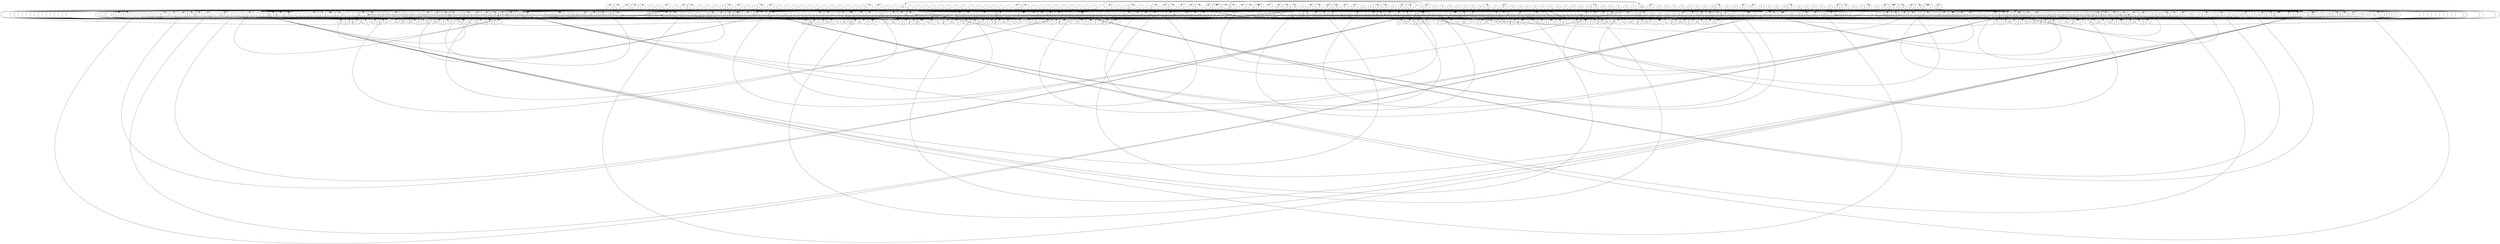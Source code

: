 digraph egraph {
  compound=true
  clusterrank=local
  subgraph cluster_0 {
    style=dotted
    0.0[label = "true"]
    0.1[label = "&"]
    0.2[label = "|"]
    0.3[label = "|"]
    0.4[label = "|"]
    0.5[label = "|"]
    0.6[label = "|"]
    0.7[label = "|"]
    0.8[label = "|"]
    0.9[label = "~"]
    0.10[label = "|"]
    0.11[label = "|"]
    0.12[label = "|"]
    0.13[label = "|"]
    0.14[label = "|"]
    0.15[label = "|"]
    0.16[label = "|"]
    0.17[label = "|"]
    0.18[label = "|"]
    0.19[label = "|"]
    0.20[label = "|"]
    0.21[label = "|"]
    0.22[label = "|"]
    0.23[label = "|"]
    0.24[label = "|"]
    0.25[label = "|"]
    0.26[label = "|"]
    0.27[label = "|"]
    0.28[label = "|"]
    0.29[label = "|"]
    0.30[label = "|"]
    0.31[label = "|"]
    0.32[label = "|"]
    0.33[label = "|"]
    0.34[label = "|"]
    0.35[label = "|"]
    0.36[label = "|"]
    0.37[label = "|"]
    0.38[label = "|"]
    0.39[label = "|"]
    0.40[label = "|"]
    0.41[label = "|"]
    0.42[label = "|"]
    0.43[label = "|"]
    0.44[label = "|"]
    0.45[label = "|"]
    0.46[label = "|"]
    0.47[label = "|"]
    0.48[label = "|"]
    0.49[label = "|"]
    0.50[label = "|"]
    0.51[label = "|"]
    0.52[label = "|"]
    0.53[label = "|"]
    0.54[label = "|"]
    0.55[label = "|"]
    0.56[label = "|"]
    0.57[label = "|"]
    0.58[label = "|"]
    0.59[label = "|"]
    0.60[label = "|"]
    0.61[label = "|"]
    0.62[label = "|"]
    0.63[label = "|"]
    0.64[label = "|"]
    0.65[label = "|"]
    0.66[label = "|"]
    0.67[label = "|"]
    0.68[label = "|"]
    0.69[label = "|"]
    0.70[label = "|"]
    0.71[label = "|"]
    0.72[label = "|"]
    0.73[label = "|"]
    0.74[label = "|"]
    0.75[label = "|"]
    0.76[label = "|"]
    0.77[label = "|"]
    0.78[label = "|"]
    0.79[label = "|"]
    0.80[label = "|"]
    0.81[label = "|"]
    0.82[label = "|"]
    0.83[label = "|"]
  }
  subgraph cluster_2 {
    style=dotted
    2.0[label = "false"]
    2.1[label = "|"]
    2.2[label = "~"]
    2.3[label = "&"]
    2.4[label = "&"]
    2.5[label = "&"]
    2.6[label = "&"]
    2.7[label = "&"]
    2.8[label = "&"]
    2.9[label = "&"]
    2.10[label = "&"]
    2.11[label = "&"]
    2.12[label = "&"]
    2.13[label = "&"]
    2.14[label = "&"]
    2.15[label = "&"]
    2.16[label = "&"]
    2.17[label = "&"]
    2.18[label = "&"]
    2.19[label = "&"]
    2.20[label = "&"]
    2.21[label = "&"]
    2.22[label = "&"]
    2.23[label = "&"]
    2.24[label = "&"]
    2.25[label = "&"]
    2.26[label = "&"]
    2.27[label = "&"]
    2.28[label = "&"]
    2.29[label = "&"]
    2.30[label = "&"]
    2.31[label = "&"]
    2.32[label = "&"]
    2.33[label = "&"]
    2.34[label = "&"]
    2.35[label = "&"]
    2.36[label = "&"]
    2.37[label = "&"]
    2.38[label = "&"]
    2.39[label = "&"]
    2.40[label = "&"]
    2.41[label = "&"]
    2.42[label = "&"]
    2.43[label = "&"]
    2.44[label = "&"]
    2.45[label = "&"]
    2.46[label = "&"]
    2.47[label = "&"]
    2.48[label = "&"]
    2.49[label = "&"]
    2.50[label = "&"]
    2.51[label = "&"]
    2.52[label = "&"]
    2.53[label = "&"]
    2.54[label = "&"]
    2.55[label = "&"]
    2.56[label = "&"]
    2.57[label = "&"]
    2.58[label = "&"]
    2.59[label = "&"]
    2.60[label = "&"]
    2.61[label = "&"]
    2.62[label = "&"]
    2.63[label = "&"]
    2.64[label = "&"]
    2.65[label = "&"]
    2.66[label = "&"]
    2.67[label = "&"]
    2.68[label = "&"]
    2.69[label = "&"]
    2.70[label = "&"]
    2.71[label = "&"]
    2.72[label = "&"]
    2.73[label = "&"]
    2.74[label = "&"]
    2.75[label = "&"]
    2.76[label = "&"]
    2.77[label = "&"]
    2.78[label = "&"]
    2.79[label = "&"]
    2.80[label = "&"]
    2.81[label = "&"]
    2.82[label = "&"]
    2.83[label = "&"]
  }
  subgraph cluster_3 {
    style=dotted
    3.0[label = "y"]
    3.1[label = "|"]
    3.2[label = "|"]
    3.3[label = "|"]
    3.4[label = "&"]
    3.5[label = "&"]
    3.6[label = "&"]
    3.7[label = "&"]
    3.8[label = "&"]
    3.9[label = "|"]
    3.10[label = "|"]
    3.11[label = "|"]
    3.12[label = "|"]
    3.13[label = "|"]
    3.14[label = "|"]
    3.15[label = "~"]
    3.16[label = "&"]
    3.17[label = "&"]
    3.18[label = "&"]
    3.19[label = "&"]
  }
  subgraph cluster_4 {
    style=dotted
    4.0[label = "x"]
    4.1[label = "|"]
    4.2[label = "|"]
    4.3[label = "|"]
    4.4[label = "&"]
    4.5[label = "&"]
    4.6[label = "&"]
    4.7[label = "&"]
    4.8[label = "&"]
    4.9[label = "|"]
    4.10[label = "|"]
    4.11[label = "|"]
    4.12[label = "|"]
    4.13[label = "|"]
    4.14[label = "|"]
    4.15[label = "~"]
    4.16[label = "&"]
    4.17[label = "&"]
    4.18[label = "&"]
    4.19[label = "&"]
  }
  subgraph cluster_19 {
    style=dotted
    19.0[label = "|"]
    19.1[label = "|"]
    19.2[label = "|"]
    19.3[label = "|"]
    19.4[label = "|"]
    19.5[label = "|"]
    19.6[label = "|"]
    19.7[label = "|"]
    19.8[label = "|"]
    19.9[label = "&"]
    19.10[label = "&"]
    19.11[label = "&"]
    19.12[label = "|"]
    19.13[label = "|"]
    19.14[label = "|"]
    19.15[label = "|"]
    19.16[label = "|"]
    19.17[label = "|"]
    19.18[label = "|"]
    19.19[label = "|"]
    19.20[label = "|"]
    19.21[label = "|"]
    19.22[label = "|"]
    19.23[label = "|"]
    19.24[label = "|"]
    19.25[label = "|"]
    19.26[label = "|"]
    19.27[label = "|"]
    19.28[label = "|"]
    19.29[label = "|"]
    19.30[label = "~"]
  }
  subgraph cluster_28 {
    style=dotted
    28.0[label = "~"]
    28.1[label = "&"]
    28.2[label = "&"]
    28.3[label = "&"]
    28.4[label = "|"]
    28.5[label = "|"]
    28.6[label = "|"]
    28.7[label = "|"]
    28.8[label = "|"]
    28.9[label = "|"]
    28.10[label = "|"]
    28.11[label = "|"]
    28.12[label = "|"]
    28.13[label = "&"]
    28.14[label = "&"]
    28.15[label = "&"]
    28.16[label = "&"]
    28.17[label = "&"]
    28.18[label = "&"]
  }
  subgraph cluster_31 {
    style=dotted
    31.0[label = "~"]
    31.1[label = "&"]
    31.2[label = "&"]
    31.3[label = "&"]
    31.4[label = "|"]
    31.5[label = "|"]
    31.6[label = "|"]
    31.7[label = "|"]
    31.8[label = "|"]
    31.9[label = "|"]
    31.10[label = "|"]
    31.11[label = "|"]
    31.12[label = "|"]
    31.13[label = "&"]
    31.14[label = "&"]
    31.15[label = "&"]
    31.16[label = "&"]
    31.17[label = "&"]
    31.18[label = "&"]
  }
  subgraph cluster_32 {
    style=dotted
    32.0[label = "~"]
    32.1[label = "&"]
    32.2[label = "&"]
    32.3[label = "&"]
    32.4[label = "&"]
    32.5[label = "&"]
    32.6[label = "&"]
    32.7[label = "&"]
    32.8[label = "&"]
    32.9[label = "&"]
    32.10[label = "|"]
    32.11[label = "|"]
    32.12[label = "|"]
    32.13[label = "&"]
    32.14[label = "&"]
    32.15[label = "&"]
    32.16[label = "&"]
    32.17[label = "&"]
    32.18[label = "&"]
    32.19[label = "&"]
    32.20[label = "&"]
    32.21[label = "&"]
    32.22[label = "&"]
    32.23[label = "&"]
    32.24[label = "&"]
    32.25[label = "&"]
    32.26[label = "&"]
    32.27[label = "&"]
    32.28[label = "&"]
    32.29[label = "&"]
    32.30[label = "&"]
  }
  subgraph cluster_38 {
    style=dotted
    38.0[label = "&"]
    38.1[label = "&"]
    38.2[label = "&"]
    38.3[label = "&"]
    38.4[label = "&"]
    38.5[label = "&"]
    38.6[label = "|"]
    38.7[label = "|"]
    38.8[label = "|"]
    38.9[label = "~"]
    38.10[label = "&"]
    38.11[label = "&"]
    38.12[label = "&"]
    38.13[label = "&"]
    38.14[label = "&"]
    38.15[label = "&"]
    38.16[label = "&"]
    38.17[label = "&"]
    38.18[label = "&"]
    38.19[label = "&"]
    38.20[label = "&"]
    38.21[label = "&"]
    38.22[label = "&"]
    38.23[label = "&"]
    38.24[label = "&"]
    38.25[label = "&"]
    38.26[label = "&"]
    38.27[label = "&"]
    38.28[label = "&"]
    38.29[label = "&"]
    38.30[label = "&"]
  }
  subgraph cluster_51 {
    style=dotted
    51.0[label = "&"]
    51.1[label = "&"]
    51.2[label = "&"]
    51.3[label = "&"]
    51.4[label = "&"]
    51.5[label = "&"]
    51.6[label = "&"]
    51.7[label = "&"]
    51.8[label = "|"]
    51.9[label = "|"]
    51.10[label = "|"]
    51.11[label = "~"]
    51.12[label = "&"]
    51.13[label = "&"]
    51.14[label = "&"]
    51.15[label = "&"]
    51.16[label = "&"]
    51.17[label = "&"]
    51.18[label = "&"]
    51.19[label = "&"]
    51.20[label = "&"]
    51.21[label = "&"]
    51.22[label = "&"]
    51.23[label = "&"]
    51.24[label = "&"]
    51.25[label = "&"]
    51.26[label = "&"]
    51.27[label = "&"]
    51.28[label = "&"]
    51.29[label = "&"]
    51.30[label = "&"]
  }
  subgraph cluster_99 {
    style=dotted
    99.0[label = "&"]
    99.1[label = "&"]
    99.2[label = "&"]
    99.3[label = "&"]
    99.4[label = "&"]
    99.5[label = "&"]
    99.6[label = "&"]
    99.7[label = "|"]
    99.8[label = "|"]
    99.9[label = "|"]
    99.10[label = "~"]
    99.11[label = "&"]
    99.12[label = "&"]
    99.13[label = "&"]
    99.14[label = "&"]
    99.15[label = "&"]
    99.16[label = "&"]
    99.17[label = "&"]
    99.18[label = "&"]
    99.19[label = "&"]
    99.20[label = "&"]
    99.21[label = "&"]
    99.22[label = "&"]
    99.23[label = "&"]
    99.24[label = "&"]
    99.25[label = "&"]
    99.26[label = "&"]
    99.27[label = "&"]
    99.28[label = "&"]
    99.29[label = "&"]
    99.30[label = "&"]
  }
  subgraph cluster_133 {
    style=dotted
    133.0[label = "|"]
    133.1[label = "|"]
    133.2[label = "|"]
    133.3[label = "|"]
    133.4[label = "|"]
    133.5[label = "|"]
    133.6[label = "|"]
    133.7[label = "|"]
    133.8[label = "|"]
    133.9[label = "|"]
    133.10[label = "|"]
    133.11[label = "|"]
    133.12[label = "|"]
    133.13[label = "|"]
    133.14[label = "|"]
    133.15[label = "|"]
    133.16[label = "|"]
    133.17[label = "|"]
    133.18[label = "~"]
    133.19[label = "&"]
    133.20[label = "&"]
    133.21[label = "&"]
    133.22[label = "|"]
    133.23[label = "|"]
    133.24[label = "|"]
    133.25[label = "|"]
    133.26[label = "|"]
    133.27[label = "|"]
    133.28[label = "|"]
    133.29[label = "|"]
    133.30[label = "|"]
  }
  subgraph cluster_166 {
    style=dotted
    166.0[label = "|"]
    166.1[label = "|"]
    166.2[label = "|"]
    166.3[label = "|"]
    166.4[label = "|"]
    166.5[label = "|"]
    166.6[label = "|"]
    166.7[label = "|"]
    166.8[label = "|"]
    166.9[label = "|"]
    166.10[label = "|"]
    166.11[label = "|"]
    166.12[label = "|"]
    166.13[label = "|"]
    166.14[label = "~"]
    166.15[label = "&"]
    166.16[label = "&"]
    166.17[label = "&"]
    166.18[label = "|"]
    166.19[label = "|"]
    166.20[label = "|"]
    166.21[label = "|"]
    166.22[label = "|"]
    166.23[label = "|"]
    166.24[label = "|"]
    166.25[label = "|"]
    166.26[label = "|"]
    166.27[label = "|"]
    166.28[label = "|"]
    166.29[label = "|"]
    166.30[label = "|"]
  }
  subgraph cluster_226 {
    style=dotted
    226.0[label = "|"]
    226.1[label = "|"]
    226.2[label = "|"]
    226.3[label = "|"]
    226.4[label = "|"]
    226.5[label = "|"]
    226.6[label = "|"]
    226.7[label = "|"]
    226.8[label = "|"]
    226.9[label = "|"]
    226.10[label = "|"]
    226.11[label = "|"]
    226.12[label = "|"]
    226.13[label = "|"]
    226.14[label = "|"]
    226.15[label = "|"]
    226.16[label = "|"]
    226.17[label = "|"]
    226.18[label = "~"]
    226.19[label = "&"]
    226.20[label = "&"]
    226.21[label = "&"]
    226.22[label = "|"]
    226.23[label = "|"]
    226.24[label = "|"]
    226.25[label = "|"]
    226.26[label = "|"]
    226.27[label = "|"]
    226.28[label = "|"]
    226.29[label = "|"]
    226.30[label = "|"]
  }
  subgraph cluster_252 {
    style=dotted
    252.0[label = "|"]
    252.1[label = "|"]
    252.2[label = "|"]
    252.3[label = "|"]
    252.4[label = "|"]
    252.5[label = "|"]
    252.6[label = "|"]
    252.7[label = "|"]
    252.8[label = "|"]
    252.9[label = "~"]
    252.10[label = "&"]
    252.11[label = "&"]
    252.12[label = "&"]
    252.13[label = "&"]
    252.14[label = "&"]
    252.15[label = "&"]
    252.16[label = "&"]
    252.17[label = "&"]
    252.18[label = "&"]
  }
  subgraph cluster_280 {
    style=dotted
    280.0[label = "|"]
    280.1[label = "|"]
    280.2[label = "|"]
    280.3[label = "|"]
    280.4[label = "|"]
    280.5[label = "|"]
    280.6[label = "|"]
    280.7[label = "|"]
    280.8[label = "~"]
    280.9[label = "&"]
    280.10[label = "&"]
    280.11[label = "&"]
    280.12[label = "&"]
    280.13[label = "&"]
    280.14[label = "&"]
    280.15[label = "&"]
    280.16[label = "&"]
    280.17[label = "&"]
    280.18[label = "|"]
  }
  0.1:sw -> 0.1:n [lhead = cluster_0, ]
  0.1:se -> 0.1:n [lhead = cluster_0, ]
  0.2:sw -> 3.0 [lhead = cluster_3, ]
  0.2:se -> 0.2:n [lhead = cluster_0, ]
  0.3:sw -> 2.0 [lhead = cluster_2, ]
  0.3:se -> 0.3:n [lhead = cluster_0, ]
  0.4:sw -> 0.4:n [lhead = cluster_0, ]
  0.4:se -> 3.0 [lhead = cluster_3, ]
  0.5:sw -> 0.5:n [lhead = cluster_0, ]
  0.5:se -> 2.0 [lhead = cluster_2, ]
  0.6:sw -> 0.6:n [lhead = cluster_0, ]
  0.6:se -> 0.6:n [lhead = cluster_0, ]
  0.7:sw -> 4.0 [lhead = cluster_4, ]
  0.7:se -> 0.7:n [lhead = cluster_0, ]
  0.8:sw -> 0.8:n [lhead = cluster_0, ]
  0.8:se -> 4.0 [lhead = cluster_4, ]
  0.9 -> 2.0 [lhead = cluster_2, ]
  0.10:sw -> 38.0 [lhead = cluster_38, ]
  0.10:se -> 0.10:n [lhead = cluster_0, ]
  0.11:sw -> 51.0 [lhead = cluster_51, ]
  0.11:se -> 0.11:n [lhead = cluster_0, ]
  0.12:sw -> 0.12:n [lhead = cluster_0, ]
  0.12:se -> 38.0 [lhead = cluster_38, ]
  0.13:sw -> 0.13:n [lhead = cluster_0, ]
  0.13:se -> 51.0 [lhead = cluster_51, ]
  0.14:sw -> 38.0 [lhead = cluster_38, ]
  0.14:se -> 133.0 [lhead = cluster_133, ]
  0.15:sw -> 3.0 [lhead = cluster_3, ]
  0.15:se -> 28.0 [lhead = cluster_28, ]
  0.16:sw -> 3.0 [lhead = cluster_3, ]
  0.16:se -> 133.0 [lhead = cluster_133, ]
  0.17:sw -> 28.0 [lhead = cluster_28, ]
  0.17:se -> 3.0 [lhead = cluster_3, ]
  0.18:sw -> 133.0 [lhead = cluster_133, ]
  0.18:se -> 38.0 [lhead = cluster_38, ]
  0.19:sw -> 133.0 [lhead = cluster_133, ]
  0.19:se -> 3.0 [lhead = cluster_3, ]
  0.20:sw -> 166.0 [lhead = cluster_166, ]
  0.20:se -> 133.0 [lhead = cluster_133, ]
  0.21:sw -> 0.21:n [lhead = cluster_0, ]
  0.21:se -> 28.0 [lhead = cluster_28, ]
  0.22:sw -> 0.22:n [lhead = cluster_0, ]
  0.22:se -> 133.0 [lhead = cluster_133, ]
  0.23:sw -> 28.0 [lhead = cluster_28, ]
  0.23:se -> 0.23:n [lhead = cluster_0, ]
  0.24:sw -> 133.0 [lhead = cluster_133, ]
  0.24:se -> 166.0 [lhead = cluster_166, ]
  0.25:sw -> 133.0 [lhead = cluster_133, ]
  0.25:se -> 0.25:n [lhead = cluster_0, ]
  0.26:sw -> 99.0 [lhead = cluster_99, ]
  0.26:se -> 0.26:n [lhead = cluster_0, ]
  0.27:sw -> 4.0 [lhead = cluster_4, ]
  0.27:se -> 166.0 [lhead = cluster_166, ]
  0.28:sw -> 4.0 [lhead = cluster_4, ]
  0.28:se -> 31.0 [lhead = cluster_31, ]
  0.29:sw -> 166.0 [lhead = cluster_166, ]
  0.29:se -> 4.0 [lhead = cluster_4, ]
  0.30:sw -> 0.30:n [lhead = cluster_0, ]
  0.30:se -> 99.0 [lhead = cluster_99, ]
  0.31:sw -> 31.0 [lhead = cluster_31, ]
  0.31:se -> 4.0 [lhead = cluster_4, ]
  0.32:sw -> 0.32:n [lhead = cluster_0, ]
  0.32:se -> 31.0 [lhead = cluster_31, ]
  0.33:sw -> 31.0 [lhead = cluster_31, ]
  0.33:se -> 0.33:n [lhead = cluster_0, ]
  0.34:sw -> 31.0 [lhead = cluster_31, ]
  0.34:se -> 133.0 [lhead = cluster_133, ]
  0.35:sw -> 133.0 [lhead = cluster_133, ]
  0.35:se -> 31.0 [lhead = cluster_31, ]
  0.36:sw -> 19.0 [lhead = cluster_19, ]
  0.36:se -> 166.0 [lhead = cluster_166, ]
  0.37:sw -> 19.0 [lhead = cluster_19, ]
  0.37:se -> 0.37:n [lhead = cluster_0, ]
  0.38:sw -> 19.0 [lhead = cluster_19, ]
  0.38:se -> 31.0 [lhead = cluster_31, ]
  0.39:sw -> 166.0 [lhead = cluster_166, ]
  0.39:se -> 19.0 [lhead = cluster_19, ]
  0.40:sw -> 0.40:n [lhead = cluster_0, ]
  0.40:se -> 19.0 [lhead = cluster_19, ]
  0.41:sw -> 31.0 [lhead = cluster_31, ]
  0.41:se -> 19.0 [lhead = cluster_19, ]
  0.42:sw -> 19.0 [lhead = cluster_19, ]
  0.42:se -> 28.0 [lhead = cluster_28, ]
  0.43:sw -> 19.0 [lhead = cluster_19, ]
  0.43:se -> 133.0 [lhead = cluster_133, ]
  0.44:sw -> 19.0 [lhead = cluster_19, ]
  0.44:se -> 32.0 [lhead = cluster_32, ]
  0.45:sw -> 28.0 [lhead = cluster_28, ]
  0.45:se -> 19.0 [lhead = cluster_19, ]
  0.46:sw -> 133.0 [lhead = cluster_133, ]
  0.46:se -> 19.0 [lhead = cluster_19, ]
  0.47:sw -> 32.0 [lhead = cluster_32, ]
  0.47:se -> 19.0 [lhead = cluster_19, ]
  0.48:sw -> 0.48:n [lhead = cluster_0, ]
  0.48:se -> 32.0 [lhead = cluster_32, ]
  0.49:sw -> 32.0 [lhead = cluster_32, ]
  0.49:se -> 0.49:n [lhead = cluster_0, ]
  0.50:sw -> 3.0 [lhead = cluster_3, ]
  0.50:se -> 166.0 [lhead = cluster_166, ]
  0.51:sw -> 51.0 [lhead = cluster_51, ]
  0.51:se -> 166.0 [lhead = cluster_166, ]
  0.52:sw -> 166.0 [lhead = cluster_166, ]
  0.52:se -> 3.0 [lhead = cluster_3, ]
  0.53:sw -> 166.0 [lhead = cluster_166, ]
  0.53:se -> 51.0 [lhead = cluster_51, ]
  0.54:sw -> 166.0 [lhead = cluster_166, ]
  0.54:se -> 0.54:n [lhead = cluster_0, ]
  0.55:sw -> 0.55:n [lhead = cluster_0, ]
  0.55:se -> 166.0 [lhead = cluster_166, ]
  0.56:sw -> 99.0 [lhead = cluster_99, ]
  0.56:se -> 226.0 [lhead = cluster_226, ]
  0.57:sw -> 4.0 [lhead = cluster_4, ]
  0.57:se -> 226.0 [lhead = cluster_226, ]
  0.58:sw -> 226.0 [lhead = cluster_226, ]
  0.58:se -> 99.0 [lhead = cluster_99, ]
  0.59:sw -> 226.0 [lhead = cluster_226, ]
  0.59:se -> 4.0 [lhead = cluster_4, ]
  0.60:sw -> 166.0 [lhead = cluster_166, ]
  0.60:se -> 226.0 [lhead = cluster_226, ]
  0.61:sw -> 0.61:n [lhead = cluster_0, ]
  0.61:se -> 226.0 [lhead = cluster_226, ]
  0.62:sw -> 226.0 [lhead = cluster_226, ]
  0.62:se -> 166.0 [lhead = cluster_166, ]
  0.63:sw -> 226.0 [lhead = cluster_226, ]
  0.63:se -> 0.63:n [lhead = cluster_0, ]
  0.64:sw -> 226.0 [lhead = cluster_226, ]
  0.64:se -> 28.0 [lhead = cluster_28, ]
  0.65:sw -> 226.0 [lhead = cluster_226, ]
  0.65:se -> 133.0 [lhead = cluster_133, ]
  0.66:sw -> 28.0 [lhead = cluster_28, ]
  0.66:se -> 226.0 [lhead = cluster_226, ]
  0.67:sw -> 133.0 [lhead = cluster_133, ]
  0.67:se -> 226.0 [lhead = cluster_226, ]
  0.68:sw -> 252.0 [lhead = cluster_252, ]
  0.68:se -> 0.68:n [lhead = cluster_0, ]
  0.69:sw -> 252.0 [lhead = cluster_252, ]
  0.69:se -> 226.0 [lhead = cluster_226, ]
  0.70:sw -> 19.0 [lhead = cluster_19, ]
  0.70:se -> 226.0 [lhead = cluster_226, ]
  0.71:sw -> 0.71:n [lhead = cluster_0, ]
  0.71:se -> 252.0 [lhead = cluster_252, ]
  0.72:sw -> 226.0 [lhead = cluster_226, ]
  0.72:se -> 252.0 [lhead = cluster_252, ]
  0.73:sw -> 226.0 [lhead = cluster_226, ]
  0.73:se -> 19.0 [lhead = cluster_19, ]
  0.74:sw -> 252.0 [lhead = cluster_252, ]
  0.74:se -> 133.0 [lhead = cluster_133, ]
  0.75:sw -> 252.0 [lhead = cluster_252, ]
  0.75:se -> 280.0 [lhead = cluster_280, ]
  0.76:sw -> 19.0 [lhead = cluster_19, ]
  0.76:se -> 280.0 [lhead = cluster_280, ]
  0.77:sw -> 133.0 [lhead = cluster_133, ]
  0.77:se -> 252.0 [lhead = cluster_252, ]
  0.78:sw -> 280.0 [lhead = cluster_280, ]
  0.78:se -> 252.0 [lhead = cluster_252, ]
  0.79:sw -> 280.0 [lhead = cluster_280, ]
  0.79:se -> 19.0 [lhead = cluster_19, ]
  0.80:sw -> 166.0 [lhead = cluster_166, ]
  0.80:se -> 280.0 [lhead = cluster_280, ]
  0.81:sw -> 0.81:n [lhead = cluster_0, ]
  0.81:se -> 280.0 [lhead = cluster_280, ]
  0.82:sw -> 280.0 [lhead = cluster_280, ]
  0.82:se -> 166.0 [lhead = cluster_166, ]
  0.83:sw -> 280.0 [lhead = cluster_280, ]
  0.83:se -> 0.83:n [lhead = cluster_0, ]
  2.1:sw -> 2.1:n [lhead = cluster_2, ]
  2.1:se -> 2.1:n [lhead = cluster_2, ]
  2.2 -> 0.0 [lhead = cluster_0, ]
  2.3:sw -> 4.0 [lhead = cluster_4, ]
  2.3:se -> 2.3:n [lhead = cluster_2, ]
  2.4:sw -> 2.4:n [lhead = cluster_2, ]
  2.4:se -> 4.0 [lhead = cluster_4, ]
  2.5:sw -> 2.5:n [lhead = cluster_2, ]
  2.5:se -> 2.5:n [lhead = cluster_2, ]
  2.6:sw -> 38.0 [lhead = cluster_38, ]
  2.6:se -> 4.0 [lhead = cluster_4, ]
  2.7:sw -> 38.0 [lhead = cluster_38, ]
  2.7:se -> 2.7:n [lhead = cluster_2, ]
  2.8:sw -> 38.0 [lhead = cluster_38, ]
  2.8:se -> 51.0 [lhead = cluster_51, ]
  2.9:sw -> 3.0 [lhead = cluster_3, ]
  2.9:se -> 2.9:n [lhead = cluster_2, ]
  2.10:sw -> 4.0 [lhead = cluster_4, ]
  2.10:se -> 38.0 [lhead = cluster_38, ]
  2.11:sw -> 2.11:n [lhead = cluster_2, ]
  2.11:se -> 38.0 [lhead = cluster_38, ]
  2.12:sw -> 2.12:n [lhead = cluster_2, ]
  2.12:se -> 3.0 [lhead = cluster_3, ]
  2.13:sw -> 51.0 [lhead = cluster_51, ]
  2.13:se -> 38.0 [lhead = cluster_38, ]
  2.14:sw -> 2.14:n [lhead = cluster_2, ]
  2.14:se -> 0.0 [lhead = cluster_0, ]
  2.15:sw -> 0.0 [lhead = cluster_0, ]
  2.15:se -> 2.15:n [lhead = cluster_2, ]
  2.16:sw -> 38.0 [lhead = cluster_38, ]
  2.16:se -> 28.0 [lhead = cluster_28, ]
  2.17:sw -> 3.0 [lhead = cluster_3, ]
  2.17:se -> 28.0 [lhead = cluster_28, ]
  2.18:sw -> 2.18:n [lhead = cluster_2, ]
  2.18:se -> 28.0 [lhead = cluster_28, ]
  2.19:sw -> 51.0 [lhead = cluster_51, ]
  2.19:se -> 28.0 [lhead = cluster_28, ]
  2.20:sw -> 28.0 [lhead = cluster_28, ]
  2.20:se -> 38.0 [lhead = cluster_38, ]
  2.21:sw -> 28.0 [lhead = cluster_28, ]
  2.21:se -> 3.0 [lhead = cluster_3, ]
  2.22:sw -> 28.0 [lhead = cluster_28, ]
  2.22:se -> 2.22:n [lhead = cluster_2, ]
  2.23:sw -> 28.0 [lhead = cluster_28, ]
  2.23:se -> 51.0 [lhead = cluster_51, ]
  2.24:sw -> 19.0 [lhead = cluster_19, ]
  2.24:se -> 2.24:n [lhead = cluster_2, ]
  2.25:sw -> 2.25:n [lhead = cluster_2, ]
  2.25:se -> 19.0 [lhead = cluster_19, ]
  2.26:sw -> 4.0 [lhead = cluster_4, ]
  2.26:se -> 31.0 [lhead = cluster_31, ]
  2.27:sw -> 2.27:n [lhead = cluster_2, ]
  2.27:se -> 31.0 [lhead = cluster_31, ]
  2.28:sw -> 51.0 [lhead = cluster_51, ]
  2.28:se -> 31.0 [lhead = cluster_31, ]
  2.29:sw -> 31.0 [lhead = cluster_31, ]
  2.29:se -> 4.0 [lhead = cluster_4, ]
  2.30:sw -> 31.0 [lhead = cluster_31, ]
  2.30:se -> 2.30:n [lhead = cluster_2, ]
  2.31:sw -> 31.0 [lhead = cluster_31, ]
  2.31:se -> 51.0 [lhead = cluster_51, ]
  2.32:sw -> 19.0 [lhead = cluster_19, ]
  2.32:se -> 32.0 [lhead = cluster_32, ]
  2.33:sw -> 38.0 [lhead = cluster_38, ]
  2.33:se -> 32.0 [lhead = cluster_32, ]
  2.34:sw -> 3.0 [lhead = cluster_3, ]
  2.34:se -> 32.0 [lhead = cluster_32, ]
  2.35:sw -> 4.0 [lhead = cluster_4, ]
  2.35:se -> 32.0 [lhead = cluster_32, ]
  2.36:sw -> 2.36:n [lhead = cluster_2, ]
  2.36:se -> 32.0 [lhead = cluster_32, ]
  2.37:sw -> 51.0 [lhead = cluster_51, ]
  2.37:se -> 32.0 [lhead = cluster_32, ]
  2.38:sw -> 32.0 [lhead = cluster_32, ]
  2.38:se -> 19.0 [lhead = cluster_19, ]
  2.39:sw -> 32.0 [lhead = cluster_32, ]
  2.39:se -> 38.0 [lhead = cluster_38, ]
  2.40:sw -> 32.0 [lhead = cluster_32, ]
  2.40:se -> 3.0 [lhead = cluster_3, ]
  2.41:sw -> 32.0 [lhead = cluster_32, ]
  2.41:se -> 4.0 [lhead = cluster_4, ]
  2.42:sw -> 32.0 [lhead = cluster_32, ]
  2.42:se -> 2.42:n [lhead = cluster_2, ]
  2.43:sw -> 32.0 [lhead = cluster_32, ]
  2.43:se -> 51.0 [lhead = cluster_51, ]
  2.44:sw -> 99.0 [lhead = cluster_99, ]
  2.44:se -> 2.44:n [lhead = cluster_2, ]
  2.45:sw -> 99.0 [lhead = cluster_99, ]
  2.45:se -> 51.0 [lhead = cluster_51, ]
  2.46:sw -> 2.46:n [lhead = cluster_2, ]
  2.46:se -> 99.0 [lhead = cluster_99, ]
  2.47:sw -> 51.0 [lhead = cluster_51, ]
  2.47:se -> 99.0 [lhead = cluster_99, ]
  2.48:sw -> 2.48:n [lhead = cluster_2, ]
  2.48:se -> 51.0 [lhead = cluster_51, ]
  2.49:sw -> 51.0 [lhead = cluster_51, ]
  2.49:se -> 2.49:n [lhead = cluster_2, ]
  2.50:sw -> 38.0 [lhead = cluster_38, ]
  2.50:se -> 99.0 [lhead = cluster_99, ]
  2.51:sw -> 3.0 [lhead = cluster_3, ]
  2.51:se -> 99.0 [lhead = cluster_99, ]
  2.52:sw -> 99.0 [lhead = cluster_99, ]
  2.52:se -> 38.0 [lhead = cluster_38, ]
  2.53:sw -> 99.0 [lhead = cluster_99, ]
  2.53:se -> 3.0 [lhead = cluster_3, ]
  2.54:sw -> 2.54:n [lhead = cluster_2, ]
  2.54:se -> 166.0 [lhead = cluster_166, ]
  2.55:sw -> 51.0 [lhead = cluster_51, ]
  2.55:se -> 166.0 [lhead = cluster_166, ]
  2.56:sw -> 166.0 [lhead = cluster_166, ]
  2.56:se -> 2.56:n [lhead = cluster_2, ]
  2.57:sw -> 166.0 [lhead = cluster_166, ]
  2.57:se -> 51.0 [lhead = cluster_51, ]
  2.58:sw -> 38.0 [lhead = cluster_38, ]
  2.58:se -> 133.0 [lhead = cluster_133, ]
  2.59:sw -> 2.59:n [lhead = cluster_2, ]
  2.59:se -> 133.0 [lhead = cluster_133, ]
  2.60:sw -> 133.0 [lhead = cluster_133, ]
  2.60:se -> 38.0 [lhead = cluster_38, ]
  2.61:sw -> 133.0 [lhead = cluster_133, ]
  2.61:se -> 2.61:n [lhead = cluster_2, ]
  2.62:sw -> 252.0 [lhead = cluster_252, ]
  2.62:se -> 2.62:n [lhead = cluster_2, ]
  2.63:sw -> 252.0 [lhead = cluster_252, ]
  2.63:se -> 51.0 [lhead = cluster_51, ]
  2.64:sw -> 2.64:n [lhead = cluster_2, ]
  2.64:se -> 252.0 [lhead = cluster_252, ]
  2.65:sw -> 51.0 [lhead = cluster_51, ]
  2.65:se -> 252.0 [lhead = cluster_252, ]
  2.66:sw -> 99.0 [lhead = cluster_99, ]
  2.66:se -> 31.0 [lhead = cluster_31, ]
  2.67:sw -> 99.0 [lhead = cluster_99, ]
  2.67:se -> 226.0 [lhead = cluster_226, ]
  2.68:sw -> 2.68:n [lhead = cluster_2, ]
  2.68:se -> 226.0 [lhead = cluster_226, ]
  2.69:sw -> 31.0 [lhead = cluster_31, ]
  2.69:se -> 99.0 [lhead = cluster_99, ]
  2.70:sw -> 226.0 [lhead = cluster_226, ]
  2.70:se -> 99.0 [lhead = cluster_99, ]
  2.71:sw -> 226.0 [lhead = cluster_226, ]
  2.71:se -> 2.71:n [lhead = cluster_2, ]
  2.72:sw -> 252.0 [lhead = cluster_252, ]
  2.72:se -> 32.0 [lhead = cluster_32, ]
  2.73:sw -> 252.0 [lhead = cluster_252, ]
  2.73:se -> 280.0 [lhead = cluster_280, ]
  2.74:sw -> 38.0 [lhead = cluster_38, ]
  2.74:se -> 280.0 [lhead = cluster_280, ]
  2.75:sw -> 99.0 [lhead = cluster_99, ]
  2.75:se -> 32.0 [lhead = cluster_32, ]
  2.76:sw -> 99.0 [lhead = cluster_99, ]
  2.76:se -> 280.0 [lhead = cluster_280, ]
  2.77:sw -> 2.77:n [lhead = cluster_2, ]
  2.77:se -> 280.0 [lhead = cluster_280, ]
  2.78:sw -> 32.0 [lhead = cluster_32, ]
  2.78:se -> 252.0 [lhead = cluster_252, ]
  2.79:sw -> 280.0 [lhead = cluster_280, ]
  2.79:se -> 252.0 [lhead = cluster_252, ]
  2.80:sw -> 280.0 [lhead = cluster_280, ]
  2.80:se -> 38.0 [lhead = cluster_38, ]
  2.81:sw -> 32.0 [lhead = cluster_32, ]
  2.81:se -> 99.0 [lhead = cluster_99, ]
  2.82:sw -> 280.0 [lhead = cluster_280, ]
  2.82:se -> 99.0 [lhead = cluster_99, ]
  2.83:sw -> 280.0 [lhead = cluster_280, ]
  2.83:se -> 2.83:n [lhead = cluster_2, ]
  3.1:sw -> 3.1:n [lhead = cluster_3, ]
  3.1:se -> 3.1:n [lhead = cluster_3, ]
  3.2:sw -> 3.2:n [lhead = cluster_3, ]
  3.2:se -> 2.0 [lhead = cluster_2, ]
  3.3:sw -> 2.0 [lhead = cluster_2, ]
  3.3:se -> 3.3:n [lhead = cluster_3, ]
  3.4:sw -> 3.4:n [lhead = cluster_3, ]
  3.4:se -> 3.4:n [lhead = cluster_3, ]
  3.5:sw -> 3.5:n [lhead = cluster_3, ]
  3.5:se -> 0.0 [lhead = cluster_0, ]
  3.6:sw -> 0.0 [lhead = cluster_0, ]
  3.6:se -> 3.6:n [lhead = cluster_3, ]
  3.7:sw -> 19.0 [lhead = cluster_19, ]
  3.7:se -> 3.7:n [lhead = cluster_3, ]
  3.8:sw -> 3.8:n [lhead = cluster_3, ]
  3.8:se -> 19.0 [lhead = cluster_19, ]
  3.9:sw -> 38.0 [lhead = cluster_38, ]
  3.9:se -> 3.9:n [lhead = cluster_3, ]
  3.10:sw -> 3.10:n [lhead = cluster_3, ]
  3.10:se -> 38.0 [lhead = cluster_38, ]
  3.11:sw -> 38.0 [lhead = cluster_38, ]
  3.11:se -> 51.0 [lhead = cluster_51, ]
  3.12:sw -> 3.12:n [lhead = cluster_3, ]
  3.12:se -> 51.0 [lhead = cluster_51, ]
  3.13:sw -> 51.0 [lhead = cluster_51, ]
  3.13:se -> 38.0 [lhead = cluster_38, ]
  3.14:sw -> 51.0 [lhead = cluster_51, ]
  3.14:se -> 3.14:n [lhead = cluster_3, ]
  3.15 -> 28.0 [lhead = cluster_28, ]
  3.16:sw -> 19.0 [lhead = cluster_19, ]
  3.16:se -> 226.0 [lhead = cluster_226, ]
  3.17:sw -> 3.17:n [lhead = cluster_3, ]
  3.17:se -> 226.0 [lhead = cluster_226, ]
  3.18:sw -> 226.0 [lhead = cluster_226, ]
  3.18:se -> 19.0 [lhead = cluster_19, ]
  3.19:sw -> 226.0 [lhead = cluster_226, ]
  3.19:se -> 3.19:n [lhead = cluster_3, ]
  4.1:sw -> 4.1:n [lhead = cluster_4, ]
  4.1:se -> 4.1:n [lhead = cluster_4, ]
  4.2:sw -> 4.2:n [lhead = cluster_4, ]
  4.2:se -> 2.0 [lhead = cluster_2, ]
  4.3:sw -> 2.0 [lhead = cluster_2, ]
  4.3:se -> 4.3:n [lhead = cluster_4, ]
  4.4:sw -> 4.4:n [lhead = cluster_4, ]
  4.4:se -> 4.4:n [lhead = cluster_4, ]
  4.5:sw -> 4.5:n [lhead = cluster_4, ]
  4.5:se -> 0.0 [lhead = cluster_0, ]
  4.6:sw -> 0.0 [lhead = cluster_0, ]
  4.6:se -> 4.6:n [lhead = cluster_4, ]
  4.7:sw -> 19.0 [lhead = cluster_19, ]
  4.7:se -> 4.7:n [lhead = cluster_4, ]
  4.8:sw -> 4.8:n [lhead = cluster_4, ]
  4.8:se -> 19.0 [lhead = cluster_19, ]
  4.9:sw -> 99.0 [lhead = cluster_99, ]
  4.9:se -> 4.9:n [lhead = cluster_4, ]
  4.10:sw -> 4.10:n [lhead = cluster_4, ]
  4.10:se -> 99.0 [lhead = cluster_99, ]
  4.11:sw -> 99.0 [lhead = cluster_99, ]
  4.11:se -> 51.0 [lhead = cluster_51, ]
  4.12:sw -> 4.12:n [lhead = cluster_4, ]
  4.12:se -> 51.0 [lhead = cluster_51, ]
  4.13:sw -> 51.0 [lhead = cluster_51, ]
  4.13:se -> 99.0 [lhead = cluster_99, ]
  4.14:sw -> 51.0 [lhead = cluster_51, ]
  4.14:se -> 4.14:n [lhead = cluster_4, ]
  4.15 -> 31.0 [lhead = cluster_31, ]
  4.16:sw -> 4.16:n [lhead = cluster_4, ]
  4.16:se -> 133.0 [lhead = cluster_133, ]
  4.17:sw -> 133.0 [lhead = cluster_133, ]
  4.17:se -> 4.17:n [lhead = cluster_4, ]
  4.18:sw -> 19.0 [lhead = cluster_19, ]
  4.18:se -> 133.0 [lhead = cluster_133, ]
  4.19:sw -> 133.0 [lhead = cluster_133, ]
  4.19:se -> 19.0 [lhead = cluster_19, ]
  19.0:sw -> 3.0 [lhead = cluster_3, ]
  19.0:se -> 4.0 [lhead = cluster_4, ]
  19.1:sw -> 4.0 [lhead = cluster_4, ]
  19.1:se -> 19.1:n [lhead = cluster_19, ]
  19.2:sw -> 4.0 [lhead = cluster_4, ]
  19.2:se -> 3.0 [lhead = cluster_3, ]
  19.3:sw -> 2.0 [lhead = cluster_2, ]
  19.3:se -> 19.3:n [lhead = cluster_19, ]
  19.4:sw -> 19.4:n [lhead = cluster_19, ]
  19.4:se -> 19.4:n [lhead = cluster_19, ]
  19.5:sw -> 19.5:n [lhead = cluster_19, ]
  19.5:se -> 3.0 [lhead = cluster_3, ]
  19.6:sw -> 3.0 [lhead = cluster_3, ]
  19.6:se -> 19.6:n [lhead = cluster_19, ]
  19.7:sw -> 19.7:n [lhead = cluster_19, ]
  19.7:se -> 4.0 [lhead = cluster_4, ]
  19.8:sw -> 19.8:n [lhead = cluster_19, ]
  19.8:se -> 2.0 [lhead = cluster_2, ]
  19.9:sw -> 19.9:n [lhead = cluster_19, ]
  19.9:se -> 19.9:n [lhead = cluster_19, ]
  19.10:sw -> 19.10:n [lhead = cluster_19, ]
  19.10:se -> 0.0 [lhead = cluster_0, ]
  19.11:sw -> 0.0 [lhead = cluster_0, ]
  19.11:se -> 19.11:n [lhead = cluster_19, ]
  19.12:sw -> 38.0 [lhead = cluster_38, ]
  19.12:se -> 4.0 [lhead = cluster_4, ]
  19.13:sw -> 3.0 [lhead = cluster_3, ]
  19.13:se -> 99.0 [lhead = cluster_99, ]
  19.14:sw -> 99.0 [lhead = cluster_99, ]
  19.14:se -> 19.14:n [lhead = cluster_19, ]
  19.15:sw -> 4.0 [lhead = cluster_4, ]
  19.15:se -> 252.0 [lhead = cluster_252, ]
  19.16:sw -> 99.0 [lhead = cluster_99, ]
  19.16:se -> 3.0 [lhead = cluster_3, ]
  19.17:sw -> 4.0 [lhead = cluster_4, ]
  19.17:se -> 38.0 [lhead = cluster_38, ]
  19.18:sw -> 51.0 [lhead = cluster_51, ]
  19.18:se -> 252.0 [lhead = cluster_252, ]
  19.19:sw -> 51.0 [lhead = cluster_51, ]
  19.19:se -> 19.19:n [lhead = cluster_19, ]
  19.20:sw -> 252.0 [lhead = cluster_252, ]
  19.20:se -> 19.20:n [lhead = cluster_19, ]
  19.21:sw -> 19.21:n [lhead = cluster_19, ]
  19.21:se -> 252.0 [lhead = cluster_252, ]
  19.22:sw -> 252.0 [lhead = cluster_252, ]
  19.22:se -> 3.0 [lhead = cluster_3, ]
  19.23:sw -> 19.23:n [lhead = cluster_19, ]
  19.23:se -> 38.0 [lhead = cluster_38, ]
  19.24:sw -> 38.0 [lhead = cluster_38, ]
  19.24:se -> 19.24:n [lhead = cluster_19, ]
  19.25:sw -> 3.0 [lhead = cluster_3, ]
  19.25:se -> 252.0 [lhead = cluster_252, ]
  19.26:sw -> 252.0 [lhead = cluster_252, ]
  19.26:se -> 4.0 [lhead = cluster_4, ]
  19.27:sw -> 19.27:n [lhead = cluster_19, ]
  19.27:se -> 99.0 [lhead = cluster_99, ]
  19.28:sw -> 252.0 [lhead = cluster_252, ]
  19.28:se -> 51.0 [lhead = cluster_51, ]
  19.29:sw -> 19.29:n [lhead = cluster_19, ]
  19.29:se -> 51.0 [lhead = cluster_51, ]
  19.30 -> 32.0 [lhead = cluster_32, ]
  28.0 -> 3.0 [lhead = cluster_3, ]
  28.1:sw -> 0.0 [lhead = cluster_0, ]
  28.1:se -> 28.1:n [lhead = cluster_28, ]
  28.2:sw -> 28.2:n [lhead = cluster_28, ]
  28.2:se -> 0.0 [lhead = cluster_0, ]
  28.3:sw -> 28.3:n [lhead = cluster_28, ]
  28.3:se -> 28.3:n [lhead = cluster_28, ]
  28.4:sw -> 2.0 [lhead = cluster_2, ]
  28.4:se -> 28.4:n [lhead = cluster_28, ]
  28.5:sw -> 28.5:n [lhead = cluster_28, ]
  28.5:se -> 2.0 [lhead = cluster_2, ]
  28.6:sw -> 28.6:n [lhead = cluster_28, ]
  28.6:se -> 28.6:n [lhead = cluster_28, ]
  28.7:sw -> 99.0 [lhead = cluster_99, ]
  28.7:se -> 28.7:n [lhead = cluster_28, ]
  28.8:sw -> 28.8:n [lhead = cluster_28, ]
  28.8:se -> 99.0 [lhead = cluster_99, ]
  28.9:sw -> 99.0 [lhead = cluster_99, ]
  28.9:se -> 32.0 [lhead = cluster_32, ]
  28.10:sw -> 32.0 [lhead = cluster_32, ]
  28.10:se -> 99.0 [lhead = cluster_99, ]
  28.11:sw -> 28.11:n [lhead = cluster_28, ]
  28.11:se -> 32.0 [lhead = cluster_32, ]
  28.12:sw -> 32.0 [lhead = cluster_32, ]
  28.12:se -> 28.12:n [lhead = cluster_28, ]
  28.13:sw -> 166.0 [lhead = cluster_166, ]
  28.13:se -> 28.13:n [lhead = cluster_28, ]
  28.14:sw -> 166.0 [lhead = cluster_166, ]
  28.14:se -> 133.0 [lhead = cluster_133, ]
  28.15:sw -> 28.15:n [lhead = cluster_28, ]
  28.15:se -> 166.0 [lhead = cluster_166, ]
  28.16:sw -> 133.0 [lhead = cluster_133, ]
  28.16:se -> 166.0 [lhead = cluster_166, ]
  28.17:sw -> 28.17:n [lhead = cluster_28, ]
  28.17:se -> 133.0 [lhead = cluster_133, ]
  28.18:sw -> 133.0 [lhead = cluster_133, ]
  28.18:se -> 28.18:n [lhead = cluster_28, ]
  31.0 -> 4.0 [lhead = cluster_4, ]
  31.1:sw -> 0.0 [lhead = cluster_0, ]
  31.1:se -> 31.1:n [lhead = cluster_31, ]
  31.2:sw -> 31.2:n [lhead = cluster_31, ]
  31.2:se -> 0.0 [lhead = cluster_0, ]
  31.3:sw -> 31.3:n [lhead = cluster_31, ]
  31.3:se -> 31.3:n [lhead = cluster_31, ]
  31.4:sw -> 38.0 [lhead = cluster_38, ]
  31.4:se -> 31.4:n [lhead = cluster_31, ]
  31.5:sw -> 2.0 [lhead = cluster_2, ]
  31.5:se -> 31.5:n [lhead = cluster_31, ]
  31.6:sw -> 31.6:n [lhead = cluster_31, ]
  31.6:se -> 38.0 [lhead = cluster_38, ]
  31.7:sw -> 31.7:n [lhead = cluster_31, ]
  31.7:se -> 2.0 [lhead = cluster_2, ]
  31.8:sw -> 31.8:n [lhead = cluster_31, ]
  31.8:se -> 31.8:n [lhead = cluster_31, ]
  31.9:sw -> 38.0 [lhead = cluster_38, ]
  31.9:se -> 32.0 [lhead = cluster_32, ]
  31.10:sw -> 32.0 [lhead = cluster_32, ]
  31.10:se -> 38.0 [lhead = cluster_38, ]
  31.11:sw -> 31.11:n [lhead = cluster_31, ]
  31.11:se -> 32.0 [lhead = cluster_32, ]
  31.12:sw -> 32.0 [lhead = cluster_32, ]
  31.12:se -> 31.12:n [lhead = cluster_31, ]
  31.13:sw -> 166.0 [lhead = cluster_166, ]
  31.13:se -> 31.13:n [lhead = cluster_31, ]
  31.14:sw -> 166.0 [lhead = cluster_166, ]
  31.14:se -> 226.0 [lhead = cluster_226, ]
  31.15:sw -> 31.15:n [lhead = cluster_31, ]
  31.15:se -> 166.0 [lhead = cluster_166, ]
  31.16:sw -> 226.0 [lhead = cluster_226, ]
  31.16:se -> 166.0 [lhead = cluster_166, ]
  31.17:sw -> 31.17:n [lhead = cluster_31, ]
  31.17:se -> 226.0 [lhead = cluster_226, ]
  31.18:sw -> 226.0 [lhead = cluster_226, ]
  31.18:se -> 31.18:n [lhead = cluster_31, ]
  32.0 -> 19.0 [lhead = cluster_19, ]
  32.1:sw -> 31.0 [lhead = cluster_31, ]
  32.1:se -> 28.0 [lhead = cluster_28, ]
  32.2:sw -> 31.0 [lhead = cluster_31, ]
  32.2:se -> 32.2:n [lhead = cluster_32, ]
  32.3:sw -> 28.0 [lhead = cluster_28, ]
  32.3:se -> 31.0 [lhead = cluster_31, ]
  32.4:sw -> 32.4:n [lhead = cluster_32, ]
  32.4:se -> 0.0 [lhead = cluster_0, ]
  32.5:sw -> 32.5:n [lhead = cluster_32, ]
  32.5:se -> 31.0 [lhead = cluster_31, ]
  32.6:sw -> 28.0 [lhead = cluster_28, ]
  32.6:se -> 32.6:n [lhead = cluster_32, ]
  32.7:sw -> 32.7:n [lhead = cluster_32, ]
  32.7:se -> 28.0 [lhead = cluster_28, ]
  32.8:sw -> 32.8:n [lhead = cluster_32, ]
  32.8:se -> 32.8:n [lhead = cluster_32, ]
  32.9:sw -> 0.0 [lhead = cluster_0, ]
  32.9:se -> 32.9:n [lhead = cluster_32, ]
  32.10:sw -> 2.0 [lhead = cluster_2, ]
  32.10:se -> 32.10:n [lhead = cluster_32, ]
  32.11:sw -> 32.11:n [lhead = cluster_32, ]
  32.11:se -> 2.0 [lhead = cluster_2, ]
  32.12:sw -> 32.12:n [lhead = cluster_32, ]
  32.12:se -> 32.12:n [lhead = cluster_32, ]
  32.13:sw -> 31.0 [lhead = cluster_31, ]
  32.13:se -> 133.0 [lhead = cluster_133, ]
  32.14:sw -> 226.0 [lhead = cluster_226, ]
  32.14:se -> 28.0 [lhead = cluster_28, ]
  32.15:sw -> 31.0 [lhead = cluster_31, ]
  32.15:se -> 280.0 [lhead = cluster_280, ]
  32.16:sw -> 226.0 [lhead = cluster_226, ]
  32.16:se -> 32.16:n [lhead = cluster_32, ]
  32.17:sw -> 28.0 [lhead = cluster_28, ]
  32.17:se -> 226.0 [lhead = cluster_226, ]
  32.18:sw -> 133.0 [lhead = cluster_133, ]
  32.18:se -> 31.0 [lhead = cluster_31, ]
  32.19:sw -> 32.19:n [lhead = cluster_32, ]
  32.19:se -> 166.0 [lhead = cluster_166, ]
  32.20:sw -> 280.0 [lhead = cluster_280, ]
  32.20:se -> 166.0 [lhead = cluster_166, ]
  32.21:sw -> 32.21:n [lhead = cluster_32, ]
  32.21:se -> 226.0 [lhead = cluster_226, ]
  32.22:sw -> 280.0 [lhead = cluster_280, ]
  32.22:se -> 31.0 [lhead = cluster_31, ]
  32.23:sw -> 28.0 [lhead = cluster_28, ]
  32.23:se -> 280.0 [lhead = cluster_280, ]
  32.24:sw -> 133.0 [lhead = cluster_133, ]
  32.24:se -> 32.24:n [lhead = cluster_32, ]
  32.25:sw -> 32.25:n [lhead = cluster_32, ]
  32.25:se -> 133.0 [lhead = cluster_133, ]
  32.26:sw -> 280.0 [lhead = cluster_280, ]
  32.26:se -> 28.0 [lhead = cluster_28, ]
  32.27:sw -> 32.27:n [lhead = cluster_32, ]
  32.27:se -> 280.0 [lhead = cluster_280, ]
  32.28:sw -> 280.0 [lhead = cluster_280, ]
  32.28:se -> 32.28:n [lhead = cluster_32, ]
  32.29:sw -> 166.0 [lhead = cluster_166, ]
  32.29:se -> 32.29:n [lhead = cluster_32, ]
  32.30:sw -> 166.0 [lhead = cluster_166, ]
  32.30:se -> 280.0 [lhead = cluster_280, ]
  38.0:sw -> 19.0 [lhead = cluster_19, ]
  38.0:se -> 31.0 [lhead = cluster_31, ]
  38.1:sw -> 38.1:n [lhead = cluster_38, ]
  38.1:se -> 31.0 [lhead = cluster_31, ]
  38.2:sw -> 3.0 [lhead = cluster_3, ]
  38.2:se -> 31.0 [lhead = cluster_31, ]
  38.3:sw -> 31.0 [lhead = cluster_31, ]
  38.3:se -> 19.0 [lhead = cluster_19, ]
  38.4:sw -> 31.0 [lhead = cluster_31, ]
  38.4:se -> 38.4:n [lhead = cluster_38, ]
  38.5:sw -> 31.0 [lhead = cluster_31, ]
  38.5:se -> 3.0 [lhead = cluster_3, ]
  38.6:sw -> 38.6:n [lhead = cluster_38, ]
  38.6:se -> 38.6:n [lhead = cluster_38, ]
  38.7:sw -> 38.7:n [lhead = cluster_38, ]
  38.7:se -> 2.0 [lhead = cluster_2, ]
  38.8:sw -> 2.0 [lhead = cluster_2, ]
  38.8:se -> 38.8:n [lhead = cluster_38, ]
  38.9 -> 133.0 [lhead = cluster_133, ]
  38.10:sw -> 38.10:n [lhead = cluster_38, ]
  38.10:se -> 38.10:n [lhead = cluster_38, ]
  38.11:sw -> 38.11:n [lhead = cluster_38, ]
  38.11:se -> 3.0 [lhead = cluster_3, ]
  38.12:sw -> 3.0 [lhead = cluster_3, ]
  38.12:se -> 38.12:n [lhead = cluster_38, ]
  38.13:sw -> 38.13:n [lhead = cluster_38, ]
  38.13:se -> 166.0 [lhead = cluster_166, ]
  38.14:sw -> 38.14:n [lhead = cluster_38, ]
  38.14:se -> 0.0 [lhead = cluster_0, ]
  38.15:sw -> 3.0 [lhead = cluster_3, ]
  38.15:se -> 166.0 [lhead = cluster_166, ]
  38.16:sw -> 166.0 [lhead = cluster_166, ]
  38.16:se -> 38.16:n [lhead = cluster_38, ]
  38.17:sw -> 166.0 [lhead = cluster_166, ]
  38.17:se -> 3.0 [lhead = cluster_3, ]
  38.18:sw -> 0.0 [lhead = cluster_0, ]
  38.18:se -> 38.18:n [lhead = cluster_38, ]
  38.19:sw -> 252.0 [lhead = cluster_252, ]
  38.19:se -> 38.19:n [lhead = cluster_38, ]
  38.20:sw -> 252.0 [lhead = cluster_252, ]
  38.20:se -> 3.0 [lhead = cluster_3, ]
  38.21:sw -> 19.0 [lhead = cluster_19, ]
  38.21:se -> 38.21:n [lhead = cluster_38, ]
  38.22:sw -> 38.22:n [lhead = cluster_38, ]
  38.22:se -> 252.0 [lhead = cluster_252, ]
  38.23:sw -> 38.23:n [lhead = cluster_38, ]
  38.23:se -> 19.0 [lhead = cluster_19, ]
  38.24:sw -> 3.0 [lhead = cluster_3, ]
  38.24:se -> 252.0 [lhead = cluster_252, ]
  38.25:sw -> 252.0 [lhead = cluster_252, ]
  38.25:se -> 31.0 [lhead = cluster_31, ]
  38.26:sw -> 252.0 [lhead = cluster_252, ]
  38.26:se -> 226.0 [lhead = cluster_226, ]
  38.27:sw -> 38.27:n [lhead = cluster_38, ]
  38.27:se -> 226.0 [lhead = cluster_226, ]
  38.28:sw -> 31.0 [lhead = cluster_31, ]
  38.28:se -> 252.0 [lhead = cluster_252, ]
  38.29:sw -> 226.0 [lhead = cluster_226, ]
  38.29:se -> 252.0 [lhead = cluster_252, ]
  38.30:sw -> 226.0 [lhead = cluster_226, ]
  38.30:se -> 38.30:n [lhead = cluster_38, ]
  51.0:sw -> 3.0 [lhead = cluster_3, ]
  51.0:se -> 4.0 [lhead = cluster_4, ]
  51.1:sw -> 3.0 [lhead = cluster_3, ]
  51.1:se -> 51.1:n [lhead = cluster_51, ]
  51.2:sw -> 4.0 [lhead = cluster_4, ]
  51.2:se -> 3.0 [lhead = cluster_3, ]
  51.3:sw -> 51.3:n [lhead = cluster_51, ]
  51.3:se -> 3.0 [lhead = cluster_3, ]
  51.4:sw -> 51.4:n [lhead = cluster_51, ]
  51.4:se -> 0.0 [lhead = cluster_0, ]
  51.5:sw -> 0.0 [lhead = cluster_0, ]
  51.5:se -> 51.5:n [lhead = cluster_51, ]
  51.6:sw -> 19.0 [lhead = cluster_19, ]
  51.6:se -> 51.6:n [lhead = cluster_51, ]
  51.7:sw -> 51.7:n [lhead = cluster_51, ]
  51.7:se -> 19.0 [lhead = cluster_19, ]
  51.8:sw -> 2.0 [lhead = cluster_2, ]
  51.8:se -> 51.8:n [lhead = cluster_51, ]
  51.9:sw -> 51.9:n [lhead = cluster_51, ]
  51.9:se -> 2.0 [lhead = cluster_2, ]
  51.10:sw -> 51.10:n [lhead = cluster_51, ]
  51.10:se -> 51.10:n [lhead = cluster_51, ]
  51.11 -> 166.0 [lhead = cluster_166, ]
  51.12:sw -> 4.0 [lhead = cluster_4, ]
  51.12:se -> 51.12:n [lhead = cluster_51, ]
  51.13:sw -> 51.13:n [lhead = cluster_51, ]
  51.13:se -> 4.0 [lhead = cluster_4, ]
  51.14:sw -> 51.14:n [lhead = cluster_51, ]
  51.14:se -> 51.14:n [lhead = cluster_51, ]
  51.15:sw -> 3.0 [lhead = cluster_3, ]
  51.15:se -> 133.0 [lhead = cluster_133, ]
  51.16:sw -> 51.16:n [lhead = cluster_51, ]
  51.16:se -> 133.0 [lhead = cluster_133, ]
  51.17:sw -> 133.0 [lhead = cluster_133, ]
  51.17:se -> 3.0 [lhead = cluster_3, ]
  51.18:sw -> 133.0 [lhead = cluster_133, ]
  51.18:se -> 51.18:n [lhead = cluster_51, ]
  51.19:sw -> 4.0 [lhead = cluster_4, ]
  51.19:se -> 226.0 [lhead = cluster_226, ]
  51.20:sw -> 51.20:n [lhead = cluster_51, ]
  51.20:se -> 226.0 [lhead = cluster_226, ]
  51.21:sw -> 226.0 [lhead = cluster_226, ]
  51.21:se -> 4.0 [lhead = cluster_4, ]
  51.22:sw -> 226.0 [lhead = cluster_226, ]
  51.22:se -> 51.22:n [lhead = cluster_51, ]
  51.23:sw -> 19.0 [lhead = cluster_19, ]
  51.23:se -> 280.0 [lhead = cluster_280, ]
  51.24:sw -> 3.0 [lhead = cluster_3, ]
  51.24:se -> 280.0 [lhead = cluster_280, ]
  51.25:sw -> 4.0 [lhead = cluster_4, ]
  51.25:se -> 280.0 [lhead = cluster_280, ]
  51.26:sw -> 51.26:n [lhead = cluster_51, ]
  51.26:se -> 280.0 [lhead = cluster_280, ]
  51.27:sw -> 280.0 [lhead = cluster_280, ]
  51.27:se -> 19.0 [lhead = cluster_19, ]
  51.28:sw -> 280.0 [lhead = cluster_280, ]
  51.28:se -> 3.0 [lhead = cluster_3, ]
  51.29:sw -> 280.0 [lhead = cluster_280, ]
  51.29:se -> 4.0 [lhead = cluster_4, ]
  51.30:sw -> 280.0 [lhead = cluster_280, ]
  51.30:se -> 51.30:n [lhead = cluster_51, ]
  99.0:sw -> 4.0 [lhead = cluster_4, ]
  99.0:se -> 28.0 [lhead = cluster_28, ]
  99.1:sw -> 28.0 [lhead = cluster_28, ]
  99.1:se -> 99.1:n [lhead = cluster_99, ]
  99.2:sw -> 28.0 [lhead = cluster_28, ]
  99.2:se -> 4.0 [lhead = cluster_4, ]
  99.3:sw -> 19.0 [lhead = cluster_19, ]
  99.3:se -> 99.3:n [lhead = cluster_99, ]
  99.4:sw -> 99.4:n [lhead = cluster_99, ]
  99.4:se -> 19.0 [lhead = cluster_19, ]
  99.5:sw -> 19.0 [lhead = cluster_19, ]
  99.5:se -> 28.0 [lhead = cluster_28, ]
  99.6:sw -> 28.0 [lhead = cluster_28, ]
  99.6:se -> 19.0 [lhead = cluster_19, ]
  99.7:sw -> 99.7:n [lhead = cluster_99, ]
  99.7:se -> 99.7:n [lhead = cluster_99, ]
  99.8:sw -> 99.8:n [lhead = cluster_99, ]
  99.8:se -> 2.0 [lhead = cluster_2, ]
  99.9:sw -> 2.0 [lhead = cluster_2, ]
  99.9:se -> 99.9:n [lhead = cluster_99, ]
  99.10 -> 226.0 [lhead = cluster_226, ]
  99.11:sw -> 99.11:n [lhead = cluster_99, ]
  99.11:se -> 99.11:n [lhead = cluster_99, ]
  99.12:sw -> 99.12:n [lhead = cluster_99, ]
  99.12:se -> 4.0 [lhead = cluster_4, ]
  99.13:sw -> 4.0 [lhead = cluster_4, ]
  99.13:se -> 99.13:n [lhead = cluster_99, ]
  99.14:sw -> 99.14:n [lhead = cluster_99, ]
  99.14:se -> 166.0 [lhead = cluster_166, ]
  99.15:sw -> 99.15:n [lhead = cluster_99, ]
  99.15:se -> 0.0 [lhead = cluster_0, ]
  99.16:sw -> 4.0 [lhead = cluster_4, ]
  99.16:se -> 166.0 [lhead = cluster_166, ]
  99.17:sw -> 166.0 [lhead = cluster_166, ]
  99.17:se -> 99.17:n [lhead = cluster_99, ]
  99.18:sw -> 166.0 [lhead = cluster_166, ]
  99.18:se -> 4.0 [lhead = cluster_4, ]
  99.19:sw -> 0.0 [lhead = cluster_0, ]
  99.19:se -> 99.19:n [lhead = cluster_99, ]
  99.20:sw -> 99.20:n [lhead = cluster_99, ]
  99.20:se -> 28.0 [lhead = cluster_28, ]
  99.21:sw -> 99.21:n [lhead = cluster_99, ]
  99.21:se -> 133.0 [lhead = cluster_133, ]
  99.22:sw -> 133.0 [lhead = cluster_133, ]
  99.22:se -> 99.22:n [lhead = cluster_99, ]
  99.23:sw -> 252.0 [lhead = cluster_252, ]
  99.23:se -> 99.23:n [lhead = cluster_99, ]
  99.24:sw -> 252.0 [lhead = cluster_252, ]
  99.24:se -> 4.0 [lhead = cluster_4, ]
  99.25:sw -> 99.25:n [lhead = cluster_99, ]
  99.25:se -> 252.0 [lhead = cluster_252, ]
  99.26:sw -> 4.0 [lhead = cluster_4, ]
  99.26:se -> 252.0 [lhead = cluster_252, ]
  99.27:sw -> 252.0 [lhead = cluster_252, ]
  99.27:se -> 28.0 [lhead = cluster_28, ]
  99.28:sw -> 252.0 [lhead = cluster_252, ]
  99.28:se -> 133.0 [lhead = cluster_133, ]
  99.29:sw -> 28.0 [lhead = cluster_28, ]
  99.29:se -> 252.0 [lhead = cluster_252, ]
  99.30:sw -> 133.0 [lhead = cluster_133, ]
  99.30:se -> 252.0 [lhead = cluster_252, ]
  133.0:sw -> 51.0 [lhead = cluster_51, ]
  133.0:se -> 28.0 [lhead = cluster_28, ]
  133.1:sw -> 51.0 [lhead = cluster_51, ]
  133.1:se -> 133.1:n [lhead = cluster_133, ]
  133.2:sw -> 28.0 [lhead = cluster_28, ]
  133.2:se -> 51.0 [lhead = cluster_51, ]
  133.3:sw -> 133.3:n [lhead = cluster_133, ]
  133.3:se -> 2.0 [lhead = cluster_2, ]
  133.4:sw -> 133.4:n [lhead = cluster_133, ]
  133.4:se -> 51.0 [lhead = cluster_51, ]
  133.5:sw -> 28.0 [lhead = cluster_28, ]
  133.5:se -> 133.5:n [lhead = cluster_133, ]
  133.6:sw -> 133.6:n [lhead = cluster_133, ]
  133.6:se -> 28.0 [lhead = cluster_28, ]
  133.7:sw -> 133.7:n [lhead = cluster_133, ]
  133.7:se -> 133.7:n [lhead = cluster_133, ]
  133.8:sw -> 99.0 [lhead = cluster_99, ]
  133.8:se -> 133.8:n [lhead = cluster_133, ]
  133.9:sw -> 4.0 [lhead = cluster_4, ]
  133.9:se -> 28.0 [lhead = cluster_28, ]
  133.10:sw -> 4.0 [lhead = cluster_4, ]
  133.10:se -> 133.10:n [lhead = cluster_133, ]
  133.11:sw -> 28.0 [lhead = cluster_28, ]
  133.11:se -> 4.0 [lhead = cluster_4, ]
  133.12:sw -> 133.12:n [lhead = cluster_133, ]
  133.12:se -> 99.0 [lhead = cluster_99, ]
  133.13:sw -> 133.13:n [lhead = cluster_133, ]
  133.13:se -> 4.0 [lhead = cluster_4, ]
  133.14:sw -> 4.0 [lhead = cluster_4, ]
  133.14:se -> 32.0 [lhead = cluster_32, ]
  133.15:sw -> 32.0 [lhead = cluster_32, ]
  133.15:se -> 4.0 [lhead = cluster_4, ]
  133.16:sw -> 133.16:n [lhead = cluster_133, ]
  133.16:se -> 32.0 [lhead = cluster_32, ]
  133.17:sw -> 32.0 [lhead = cluster_32, ]
  133.17:se -> 133.17:n [lhead = cluster_133, ]
  133.18 -> 38.0 [lhead = cluster_38, ]
  133.19:sw -> 0.0 [lhead = cluster_0, ]
  133.19:se -> 133.19:n [lhead = cluster_133, ]
  133.20:sw -> 133.20:n [lhead = cluster_133, ]
  133.20:se -> 0.0 [lhead = cluster_0, ]
  133.21:sw -> 133.21:n [lhead = cluster_133, ]
  133.21:se -> 133.21:n [lhead = cluster_133, ]
  133.22:sw -> 2.0 [lhead = cluster_2, ]
  133.22:se -> 133.22:n [lhead = cluster_133, ]
  133.23:sw -> 99.0 [lhead = cluster_99, ]
  133.23:se -> 280.0 [lhead = cluster_280, ]
  133.24:sw -> 4.0 [lhead = cluster_4, ]
  133.24:se -> 280.0 [lhead = cluster_280, ]
  133.25:sw -> 280.0 [lhead = cluster_280, ]
  133.25:se -> 99.0 [lhead = cluster_99, ]
  133.26:sw -> 280.0 [lhead = cluster_280, ]
  133.26:se -> 4.0 [lhead = cluster_4, ]
  133.27:sw -> 28.0 [lhead = cluster_28, ]
  133.27:se -> 280.0 [lhead = cluster_280, ]
  133.28:sw -> 133.28:n [lhead = cluster_133, ]
  133.28:se -> 280.0 [lhead = cluster_280, ]
  133.29:sw -> 280.0 [lhead = cluster_280, ]
  133.29:se -> 28.0 [lhead = cluster_28, ]
  133.30:sw -> 280.0 [lhead = cluster_280, ]
  133.30:se -> 133.30:n [lhead = cluster_133, ]
  166.0:sw -> 38.0 [lhead = cluster_38, ]
  166.0:se -> 28.0 [lhead = cluster_28, ]
  166.1:sw -> 28.0 [lhead = cluster_28, ]
  166.1:se -> 38.0 [lhead = cluster_38, ]
  166.2:sw -> 166.2:n [lhead = cluster_166, ]
  166.2:se -> 28.0 [lhead = cluster_28, ]
  166.3:sw -> 28.0 [lhead = cluster_28, ]
  166.3:se -> 166.3:n [lhead = cluster_166, ]
  166.4:sw -> 99.0 [lhead = cluster_99, ]
  166.4:se -> 166.4:n [lhead = cluster_166, ]
  166.5:sw -> 99.0 [lhead = cluster_99, ]
  166.5:se -> 31.0 [lhead = cluster_31, ]
  166.6:sw -> 166.6:n [lhead = cluster_166, ]
  166.6:se -> 99.0 [lhead = cluster_99, ]
  166.7:sw -> 31.0 [lhead = cluster_31, ]
  166.7:se -> 99.0 [lhead = cluster_99, ]
  166.8:sw -> 166.8:n [lhead = cluster_166, ]
  166.8:se -> 31.0 [lhead = cluster_31, ]
  166.9:sw -> 31.0 [lhead = cluster_31, ]
  166.9:se -> 166.9:n [lhead = cluster_166, ]
  166.10:sw -> 31.0 [lhead = cluster_31, ]
  166.10:se -> 28.0 [lhead = cluster_28, ]
  166.11:sw -> 28.0 [lhead = cluster_28, ]
  166.11:se -> 31.0 [lhead = cluster_31, ]
  166.12:sw -> 166.12:n [lhead = cluster_166, ]
  166.12:se -> 32.0 [lhead = cluster_32, ]
  166.13:sw -> 32.0 [lhead = cluster_32, ]
  166.13:se -> 166.13:n [lhead = cluster_166, ]
  166.14 -> 51.0 [lhead = cluster_51, ]
  166.15:sw -> 166.15:n [lhead = cluster_166, ]
  166.15:se -> 166.15:n [lhead = cluster_166, ]
  166.16:sw -> 166.16:n [lhead = cluster_166, ]
  166.16:se -> 0.0 [lhead = cluster_0, ]
  166.17:sw -> 0.0 [lhead = cluster_0, ]
  166.17:se -> 166.17:n [lhead = cluster_166, ]
  166.18:sw -> 38.0 [lhead = cluster_38, ]
  166.18:se -> 166.18:n [lhead = cluster_166, ]
  166.19:sw -> 2.0 [lhead = cluster_2, ]
  166.19:se -> 166.19:n [lhead = cluster_166, ]
  166.20:sw -> 166.20:n [lhead = cluster_166, ]
  166.20:se -> 38.0 [lhead = cluster_38, ]
  166.21:sw -> 166.21:n [lhead = cluster_166, ]
  166.21:se -> 2.0 [lhead = cluster_2, ]
  166.22:sw -> 166.22:n [lhead = cluster_166, ]
  166.22:se -> 166.22:n [lhead = cluster_166, ]
  166.23:sw -> 252.0 [lhead = cluster_252, ]
  166.23:se -> 166.23:n [lhead = cluster_166, ]
  166.24:sw -> 252.0 [lhead = cluster_252, ]
  166.24:se -> 31.0 [lhead = cluster_31, ]
  166.25:sw -> 166.25:n [lhead = cluster_166, ]
  166.25:se -> 252.0 [lhead = cluster_252, ]
  166.26:sw -> 31.0 [lhead = cluster_31, ]
  166.26:se -> 252.0 [lhead = cluster_252, ]
  166.27:sw -> 252.0 [lhead = cluster_252, ]
  166.27:se -> 28.0 [lhead = cluster_28, ]
  166.28:sw -> 252.0 [lhead = cluster_252, ]
  166.28:se -> 32.0 [lhead = cluster_32, ]
  166.29:sw -> 28.0 [lhead = cluster_28, ]
  166.29:se -> 252.0 [lhead = cluster_252, ]
  166.30:sw -> 32.0 [lhead = cluster_32, ]
  166.30:se -> 252.0 [lhead = cluster_252, ]
  226.0:sw -> 3.0 [lhead = cluster_3, ]
  226.0:se -> 31.0 [lhead = cluster_31, ]
  226.1:sw -> 3.0 [lhead = cluster_3, ]
  226.1:se -> 226.1:n [lhead = cluster_226, ]
  226.2:sw -> 2.0 [lhead = cluster_2, ]
  226.2:se -> 226.2:n [lhead = cluster_226, ]
  226.3:sw -> 51.0 [lhead = cluster_51, ]
  226.3:se -> 31.0 [lhead = cluster_31, ]
  226.4:sw -> 51.0 [lhead = cluster_51, ]
  226.4:se -> 226.4:n [lhead = cluster_226, ]
  226.5:sw -> 31.0 [lhead = cluster_31, ]
  226.5:se -> 3.0 [lhead = cluster_3, ]
  226.6:sw -> 226.6:n [lhead = cluster_226, ]
  226.6:se -> 38.0 [lhead = cluster_38, ]
  226.7:sw -> 226.7:n [lhead = cluster_226, ]
  226.7:se -> 3.0 [lhead = cluster_3, ]
  226.8:sw -> 31.0 [lhead = cluster_31, ]
  226.8:se -> 51.0 [lhead = cluster_51, ]
  226.9:sw -> 226.9:n [lhead = cluster_226, ]
  226.9:se -> 2.0 [lhead = cluster_2, ]
  226.10:sw -> 226.10:n [lhead = cluster_226, ]
  226.10:se -> 51.0 [lhead = cluster_51, ]
  226.11:sw -> 31.0 [lhead = cluster_31, ]
  226.11:se -> 226.11:n [lhead = cluster_226, ]
  226.12:sw -> 226.12:n [lhead = cluster_226, ]
  226.12:se -> 31.0 [lhead = cluster_31, ]
  226.13:sw -> 226.13:n [lhead = cluster_226, ]
  226.13:se -> 226.13:n [lhead = cluster_226, ]
  226.14:sw -> 3.0 [lhead = cluster_3, ]
  226.14:se -> 32.0 [lhead = cluster_32, ]
  226.15:sw -> 32.0 [lhead = cluster_32, ]
  226.15:se -> 3.0 [lhead = cluster_3, ]
  226.16:sw -> 226.16:n [lhead = cluster_226, ]
  226.16:se -> 32.0 [lhead = cluster_32, ]
  226.17:sw -> 32.0 [lhead = cluster_32, ]
  226.17:se -> 226.17:n [lhead = cluster_226, ]
  226.18 -> 99.0 [lhead = cluster_99, ]
  226.19:sw -> 0.0 [lhead = cluster_0, ]
  226.19:se -> 226.19:n [lhead = cluster_226, ]
  226.20:sw -> 226.20:n [lhead = cluster_226, ]
  226.20:se -> 0.0 [lhead = cluster_0, ]
  226.21:sw -> 226.21:n [lhead = cluster_226, ]
  226.21:se -> 226.21:n [lhead = cluster_226, ]
  226.22:sw -> 38.0 [lhead = cluster_38, ]
  226.22:se -> 226.22:n [lhead = cluster_226, ]
  226.23:sw -> 38.0 [lhead = cluster_38, ]
  226.23:se -> 280.0 [lhead = cluster_280, ]
  226.24:sw -> 3.0 [lhead = cluster_3, ]
  226.24:se -> 280.0 [lhead = cluster_280, ]
  226.25:sw -> 280.0 [lhead = cluster_280, ]
  226.25:se -> 38.0 [lhead = cluster_38, ]
  226.26:sw -> 280.0 [lhead = cluster_280, ]
  226.26:se -> 3.0 [lhead = cluster_3, ]
  226.27:sw -> 31.0 [lhead = cluster_31, ]
  226.27:se -> 280.0 [lhead = cluster_280, ]
  226.28:sw -> 226.28:n [lhead = cluster_226, ]
  226.28:se -> 280.0 [lhead = cluster_280, ]
  226.29:sw -> 280.0 [lhead = cluster_280, ]
  226.29:se -> 31.0 [lhead = cluster_31, ]
  226.30:sw -> 280.0 [lhead = cluster_280, ]
  226.30:se -> 226.30:n [lhead = cluster_226, ]
  252.0:sw -> 38.0 [lhead = cluster_38, ]
  252.0:se -> 99.0 [lhead = cluster_99, ]
  252.1:sw -> 99.0 [lhead = cluster_99, ]
  252.1:se -> 252.1:n [lhead = cluster_252, ]
  252.2:sw -> 99.0 [lhead = cluster_99, ]
  252.2:se -> 38.0 [lhead = cluster_38, ]
  252.3:sw -> 2.0 [lhead = cluster_2, ]
  252.3:se -> 252.3:n [lhead = cluster_252, ]
  252.4:sw -> 252.4:n [lhead = cluster_252, ]
  252.4:se -> 252.4:n [lhead = cluster_252, ]
  252.5:sw -> 252.5:n [lhead = cluster_252, ]
  252.5:se -> 38.0 [lhead = cluster_38, ]
  252.6:sw -> 38.0 [lhead = cluster_38, ]
  252.6:se -> 252.6:n [lhead = cluster_252, ]
  252.7:sw -> 252.7:n [lhead = cluster_252, ]
  252.7:se -> 99.0 [lhead = cluster_99, ]
  252.8:sw -> 252.8:n [lhead = cluster_252, ]
  252.8:se -> 2.0 [lhead = cluster_2, ]
  252.9 -> 280.0 [lhead = cluster_280, ]
  252.10:sw -> 252.10:n [lhead = cluster_252, ]
  252.10:se -> 252.10:n [lhead = cluster_252, ]
  252.11:sw -> 252.11:n [lhead = cluster_252, ]
  252.11:se -> 19.0 [lhead = cluster_19, ]
  252.12:sw -> 19.0 [lhead = cluster_19, ]
  252.12:se -> 252.12:n [lhead = cluster_252, ]
  252.13:sw -> 252.13:n [lhead = cluster_252, ]
  252.13:se -> 166.0 [lhead = cluster_166, ]
  252.14:sw -> 252.14:n [lhead = cluster_252, ]
  252.14:se -> 0.0 [lhead = cluster_0, ]
  252.15:sw -> 19.0 [lhead = cluster_19, ]
  252.15:se -> 166.0 [lhead = cluster_166, ]
  252.16:sw -> 166.0 [lhead = cluster_166, ]
  252.16:se -> 252.16:n [lhead = cluster_252, ]
  252.17:sw -> 166.0 [lhead = cluster_166, ]
  252.17:se -> 19.0 [lhead = cluster_19, ]
  252.18:sw -> 0.0 [lhead = cluster_0, ]
  252.18:se -> 252.18:n [lhead = cluster_252, ]
  280.0:sw -> 51.0 [lhead = cluster_51, ]
  280.0:se -> 32.0 [lhead = cluster_32, ]
  280.1:sw -> 51.0 [lhead = cluster_51, ]
  280.1:se -> 280.1:n [lhead = cluster_280, ]
  280.2:sw -> 32.0 [lhead = cluster_32, ]
  280.2:se -> 51.0 [lhead = cluster_51, ]
  280.3:sw -> 280.3:n [lhead = cluster_280, ]
  280.3:se -> 2.0 [lhead = cluster_2, ]
  280.4:sw -> 280.4:n [lhead = cluster_280, ]
  280.4:se -> 51.0 [lhead = cluster_51, ]
  280.5:sw -> 32.0 [lhead = cluster_32, ]
  280.5:se -> 280.5:n [lhead = cluster_280, ]
  280.6:sw -> 280.6:n [lhead = cluster_280, ]
  280.6:se -> 32.0 [lhead = cluster_32, ]
  280.7:sw -> 280.7:n [lhead = cluster_280, ]
  280.7:se -> 280.7:n [lhead = cluster_280, ]
  280.8 -> 252.0 [lhead = cluster_252, ]
  280.9:sw -> 226.0 [lhead = cluster_226, ]
  280.9:se -> 133.0 [lhead = cluster_133, ]
  280.10:sw -> 226.0 [lhead = cluster_226, ]
  280.10:se -> 280.10:n [lhead = cluster_280, ]
  280.11:sw -> 133.0 [lhead = cluster_133, ]
  280.11:se -> 226.0 [lhead = cluster_226, ]
  280.12:sw -> 280.12:n [lhead = cluster_280, ]
  280.12:se -> 0.0 [lhead = cluster_0, ]
  280.13:sw -> 280.13:n [lhead = cluster_280, ]
  280.13:se -> 226.0 [lhead = cluster_226, ]
  280.14:sw -> 133.0 [lhead = cluster_133, ]
  280.14:se -> 280.14:n [lhead = cluster_280, ]
  280.15:sw -> 280.15:n [lhead = cluster_280, ]
  280.15:se -> 133.0 [lhead = cluster_133, ]
  280.16:sw -> 280.16:n [lhead = cluster_280, ]
  280.16:se -> 280.16:n [lhead = cluster_280, ]
  280.17:sw -> 0.0 [lhead = cluster_0, ]
  280.17:se -> 280.17:n [lhead = cluster_280, ]
  280.18:sw -> 2.0 [lhead = cluster_2, ]
  280.18:se -> 280.18:n [lhead = cluster_280, ]
}